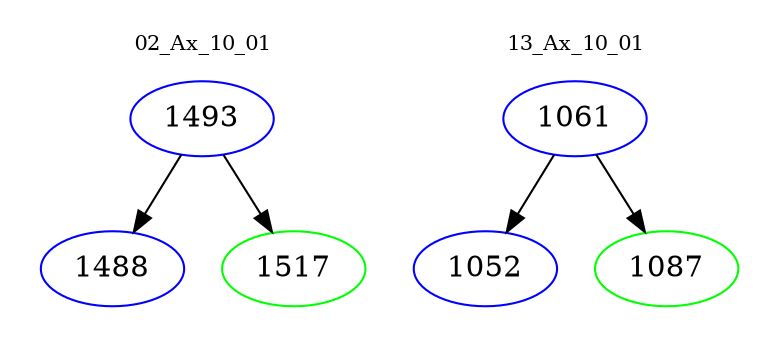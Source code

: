 digraph{
subgraph cluster_0 {
color = white
label = "02_Ax_10_01";
fontsize=10;
T0_1493 [label="1493", color="blue"]
T0_1493 -> T0_1488 [color="black"]
T0_1488 [label="1488", color="blue"]
T0_1493 -> T0_1517 [color="black"]
T0_1517 [label="1517", color="green"]
}
subgraph cluster_1 {
color = white
label = "13_Ax_10_01";
fontsize=10;
T1_1061 [label="1061", color="blue"]
T1_1061 -> T1_1052 [color="black"]
T1_1052 [label="1052", color="blue"]
T1_1061 -> T1_1087 [color="black"]
T1_1087 [label="1087", color="green"]
}
}
